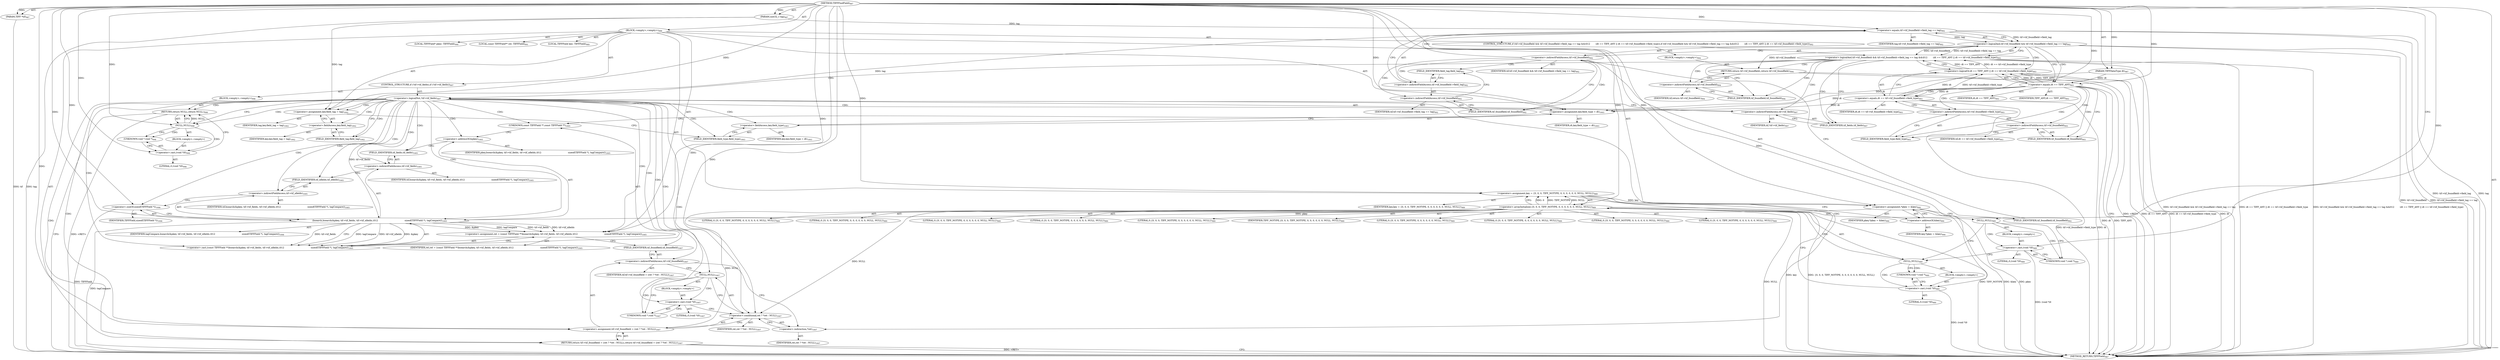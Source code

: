 digraph "TIFFFindField" {  
"27390" [label = <(METHOD,TIFFFindField)<SUB>987</SUB>> ]
"27391" [label = <(PARAM,TIFF *tif)<SUB>987</SUB>> ]
"27392" [label = <(PARAM,uint32_t tag)<SUB>987</SUB>> ]
"27393" [label = <(PARAM,TIFFDataType dt)<SUB>987</SUB>> ]
"27394" [label = <(BLOCK,&lt;empty&gt;,&lt;empty&gt;)<SUB>988</SUB>> ]
"27395" [label = <(LOCAL,TIFFField key: TIFFField)<SUB>989</SUB>> ]
"27396" [label = <(&lt;operator&gt;.assignment,key = {0, 0, 0, TIFF_NOTYPE, 0, 0, 0, 0, 0, 0, NULL, NULL})<SUB>989</SUB>> ]
"27397" [label = <(IDENTIFIER,key,key = {0, 0, 0, TIFF_NOTYPE, 0, 0, 0, 0, 0, 0, NULL, NULL})<SUB>989</SUB>> ]
"27398" [label = <(&lt;operator&gt;.arrayInitializer,{0, 0, 0, TIFF_NOTYPE, 0, 0, 0, 0, 0, 0, NULL, NULL})<SUB>989</SUB>> ]
"27399" [label = <(LITERAL,0,{0, 0, 0, TIFF_NOTYPE, 0, 0, 0, 0, 0, 0, NULL, NULL})<SUB>989</SUB>> ]
"27400" [label = <(LITERAL,0,{0, 0, 0, TIFF_NOTYPE, 0, 0, 0, 0, 0, 0, NULL, NULL})<SUB>989</SUB>> ]
"27401" [label = <(LITERAL,0,{0, 0, 0, TIFF_NOTYPE, 0, 0, 0, 0, 0, 0, NULL, NULL})<SUB>989</SUB>> ]
"27402" [label = <(IDENTIFIER,TIFF_NOTYPE,{0, 0, 0, TIFF_NOTYPE, 0, 0, 0, 0, 0, 0, NULL, NULL})<SUB>989</SUB>> ]
"27403" [label = <(LITERAL,0,{0, 0, 0, TIFF_NOTYPE, 0, 0, 0, 0, 0, 0, NULL, NULL})<SUB>989</SUB>> ]
"27404" [label = <(LITERAL,0,{0, 0, 0, TIFF_NOTYPE, 0, 0, 0, 0, 0, 0, NULL, NULL})<SUB>989</SUB>> ]
"27405" [label = <(LITERAL,0,{0, 0, 0, TIFF_NOTYPE, 0, 0, 0, 0, 0, 0, NULL, NULL})<SUB>989</SUB>> ]
"27406" [label = <(LITERAL,0,{0, 0, 0, TIFF_NOTYPE, 0, 0, 0, 0, 0, 0, NULL, NULL})<SUB>989</SUB>> ]
"27407" [label = <(LITERAL,0,{0, 0, 0, TIFF_NOTYPE, 0, 0, 0, 0, 0, 0, NULL, NULL})<SUB>989</SUB>> ]
"27408" [label = <(LITERAL,0,{0, 0, 0, TIFF_NOTYPE, 0, 0, 0, 0, 0, 0, NULL, NULL})<SUB>989</SUB>> ]
"27409" [label = <(NULL,NULL)<SUB>989</SUB>> ]
"27410" [label = <(BLOCK,&lt;empty&gt;,&lt;empty&gt;)> ]
"27411" [label = <(&lt;operator&gt;.cast,(void *)0)<SUB>989</SUB>> ]
"27412" [label = <(UNKNOWN,void *,void *)<SUB>989</SUB>> ]
"27413" [label = <(LITERAL,0,(void *)0)<SUB>989</SUB>> ]
"27414" [label = <(NULL,NULL)<SUB>989</SUB>> ]
"27415" [label = <(BLOCK,&lt;empty&gt;,&lt;empty&gt;)> ]
"27416" [label = <(&lt;operator&gt;.cast,(void *)0)<SUB>989</SUB>> ]
"27417" [label = <(UNKNOWN,void *,void *)<SUB>989</SUB>> ]
"27418" [label = <(LITERAL,0,(void *)0)<SUB>989</SUB>> ]
"27419" [label = <(LOCAL,TIFFField* pkey: TIFFField)<SUB>990</SUB>> ]
"27420" [label = <(&lt;operator&gt;.assignment,*pkey = &amp;key)<SUB>990</SUB>> ]
"27421" [label = <(IDENTIFIER,pkey,*pkey = &amp;key)<SUB>990</SUB>> ]
"27422" [label = <(&lt;operator&gt;.addressOf,&amp;key)<SUB>990</SUB>> ]
"27423" [label = <(IDENTIFIER,key,*pkey = &amp;key)<SUB>990</SUB>> ]
"27424" [label = <(LOCAL,const TIFFField** ret: TIFFField)<SUB>991</SUB>> ]
"27425" [label = <(CONTROL_STRUCTURE,if (tif-&gt;tif_foundfield &amp;&amp; tif-&gt;tif_foundfield-&gt;field_tag == tag &amp;&amp;\012        (dt == TIFF_ANY || dt == tif-&gt;tif_foundfield-&gt;field_type)),if (tif-&gt;tif_foundfield &amp;&amp; tif-&gt;tif_foundfield-&gt;field_tag == tag &amp;&amp;\012        (dt == TIFF_ANY || dt == tif-&gt;tif_foundfield-&gt;field_type)))<SUB>992</SUB>> ]
"27426" [label = <(&lt;operator&gt;.logicalAnd,tif-&gt;tif_foundfield &amp;&amp; tif-&gt;tif_foundfield-&gt;field_tag == tag &amp;&amp;\012        (dt == TIFF_ANY || dt == tif-&gt;tif_foundfield-&gt;field_type))<SUB>992</SUB>> ]
"27427" [label = <(&lt;operator&gt;.logicalAnd,tif-&gt;tif_foundfield &amp;&amp; tif-&gt;tif_foundfield-&gt;field_tag == tag)<SUB>992</SUB>> ]
"27428" [label = <(&lt;operator&gt;.indirectFieldAccess,tif-&gt;tif_foundfield)<SUB>992</SUB>> ]
"27429" [label = <(IDENTIFIER,tif,tif-&gt;tif_foundfield &amp;&amp; tif-&gt;tif_foundfield-&gt;field_tag == tag)<SUB>992</SUB>> ]
"27430" [label = <(FIELD_IDENTIFIER,tif_foundfield,tif_foundfield)<SUB>992</SUB>> ]
"27431" [label = <(&lt;operator&gt;.equals,tif-&gt;tif_foundfield-&gt;field_tag == tag)<SUB>992</SUB>> ]
"27432" [label = <(&lt;operator&gt;.indirectFieldAccess,tif-&gt;tif_foundfield-&gt;field_tag)<SUB>992</SUB>> ]
"27433" [label = <(&lt;operator&gt;.indirectFieldAccess,tif-&gt;tif_foundfield)<SUB>992</SUB>> ]
"27434" [label = <(IDENTIFIER,tif,tif-&gt;tif_foundfield-&gt;field_tag == tag)<SUB>992</SUB>> ]
"27435" [label = <(FIELD_IDENTIFIER,tif_foundfield,tif_foundfield)<SUB>992</SUB>> ]
"27436" [label = <(FIELD_IDENTIFIER,field_tag,field_tag)<SUB>992</SUB>> ]
"27437" [label = <(IDENTIFIER,tag,tif-&gt;tif_foundfield-&gt;field_tag == tag)<SUB>992</SUB>> ]
"27438" [label = <(&lt;operator&gt;.logicalOr,dt == TIFF_ANY || dt == tif-&gt;tif_foundfield-&gt;field_type)<SUB>993</SUB>> ]
"27439" [label = <(&lt;operator&gt;.equals,dt == TIFF_ANY)<SUB>993</SUB>> ]
"27440" [label = <(IDENTIFIER,dt,dt == TIFF_ANY)<SUB>993</SUB>> ]
"27441" [label = <(IDENTIFIER,TIFF_ANY,dt == TIFF_ANY)<SUB>993</SUB>> ]
"27442" [label = <(&lt;operator&gt;.equals,dt == tif-&gt;tif_foundfield-&gt;field_type)<SUB>993</SUB>> ]
"27443" [label = <(IDENTIFIER,dt,dt == tif-&gt;tif_foundfield-&gt;field_type)<SUB>993</SUB>> ]
"27444" [label = <(&lt;operator&gt;.indirectFieldAccess,tif-&gt;tif_foundfield-&gt;field_type)<SUB>993</SUB>> ]
"27445" [label = <(&lt;operator&gt;.indirectFieldAccess,tif-&gt;tif_foundfield)<SUB>993</SUB>> ]
"27446" [label = <(IDENTIFIER,tif,dt == tif-&gt;tif_foundfield-&gt;field_type)<SUB>993</SUB>> ]
"27447" [label = <(FIELD_IDENTIFIER,tif_foundfield,tif_foundfield)<SUB>993</SUB>> ]
"27448" [label = <(FIELD_IDENTIFIER,field_type,field_type)<SUB>993</SUB>> ]
"27449" [label = <(BLOCK,&lt;empty&gt;,&lt;empty&gt;)<SUB>994</SUB>> ]
"27450" [label = <(RETURN,return tif-&gt;tif_foundfield;,return tif-&gt;tif_foundfield;)<SUB>994</SUB>> ]
"27451" [label = <(&lt;operator&gt;.indirectFieldAccess,tif-&gt;tif_foundfield)<SUB>994</SUB>> ]
"27452" [label = <(IDENTIFIER,tif,return tif-&gt;tif_foundfield;)<SUB>994</SUB>> ]
"27453" [label = <(FIELD_IDENTIFIER,tif_foundfield,tif_foundfield)<SUB>994</SUB>> ]
"27454" [label = <(CONTROL_STRUCTURE,if (!tif-&gt;tif_fields),if (!tif-&gt;tif_fields))<SUB>997</SUB>> ]
"27455" [label = <(&lt;operator&gt;.logicalNot,!tif-&gt;tif_fields)<SUB>997</SUB>> ]
"27456" [label = <(&lt;operator&gt;.indirectFieldAccess,tif-&gt;tif_fields)<SUB>997</SUB>> ]
"27457" [label = <(IDENTIFIER,tif,!tif-&gt;tif_fields)<SUB>997</SUB>> ]
"27458" [label = <(FIELD_IDENTIFIER,tif_fields,tif_fields)<SUB>997</SUB>> ]
"27459" [label = <(BLOCK,&lt;empty&gt;,&lt;empty&gt;)<SUB>998</SUB>> ]
"27460" [label = <(RETURN,return NULL;,return NULL;)<SUB>998</SUB>> ]
"27461" [label = <(NULL,NULL)<SUB>998</SUB>> ]
"27462" [label = <(BLOCK,&lt;empty&gt;,&lt;empty&gt;)> ]
"27463" [label = <(&lt;operator&gt;.cast,(void *)0)<SUB>998</SUB>> ]
"27464" [label = <(UNKNOWN,void *,void *)<SUB>998</SUB>> ]
"27465" [label = <(LITERAL,0,(void *)0)<SUB>998</SUB>> ]
"27466" [label = <(&lt;operator&gt;.assignment,key.field_tag = tag)<SUB>1002</SUB>> ]
"27467" [label = <(&lt;operator&gt;.fieldAccess,key.field_tag)<SUB>1002</SUB>> ]
"27468" [label = <(IDENTIFIER,key,key.field_tag = tag)<SUB>1002</SUB>> ]
"27469" [label = <(FIELD_IDENTIFIER,field_tag,field_tag)<SUB>1002</SUB>> ]
"27470" [label = <(IDENTIFIER,tag,key.field_tag = tag)<SUB>1002</SUB>> ]
"27471" [label = <(&lt;operator&gt;.assignment,key.field_type = dt)<SUB>1003</SUB>> ]
"27472" [label = <(&lt;operator&gt;.fieldAccess,key.field_type)<SUB>1003</SUB>> ]
"27473" [label = <(IDENTIFIER,key,key.field_type = dt)<SUB>1003</SUB>> ]
"27474" [label = <(FIELD_IDENTIFIER,field_type,field_type)<SUB>1003</SUB>> ]
"27475" [label = <(IDENTIFIER,dt,key.field_type = dt)<SUB>1003</SUB>> ]
"27476" [label = <(&lt;operator&gt;.assignment,ret = (const TIFFField **)bsearch(&amp;pkey, tif-&gt;tif_fields, tif-&gt;tif_nfields,\012                                      sizeof(TIFFField *), tagCompare))<SUB>1005</SUB>> ]
"27477" [label = <(IDENTIFIER,ret,ret = (const TIFFField **)bsearch(&amp;pkey, tif-&gt;tif_fields, tif-&gt;tif_nfields,\012                                      sizeof(TIFFField *), tagCompare))<SUB>1005</SUB>> ]
"27478" [label = <(&lt;operator&gt;.cast,(const TIFFField **)bsearch(&amp;pkey, tif-&gt;tif_fields, tif-&gt;tif_nfields,\012                                      sizeof(TIFFField *), tagCompare))<SUB>1005</SUB>> ]
"27479" [label = <(UNKNOWN,const TIFFField **,const TIFFField **)<SUB>1005</SUB>> ]
"27480" [label = <(bsearch,bsearch(&amp;pkey, tif-&gt;tif_fields, tif-&gt;tif_nfields,\012                                      sizeof(TIFFField *), tagCompare))<SUB>1005</SUB>> ]
"27481" [label = <(&lt;operator&gt;.addressOf,&amp;pkey)<SUB>1005</SUB>> ]
"27482" [label = <(IDENTIFIER,pkey,bsearch(&amp;pkey, tif-&gt;tif_fields, tif-&gt;tif_nfields,\012                                      sizeof(TIFFField *), tagCompare))<SUB>1005</SUB>> ]
"27483" [label = <(&lt;operator&gt;.indirectFieldAccess,tif-&gt;tif_fields)<SUB>1005</SUB>> ]
"27484" [label = <(IDENTIFIER,tif,bsearch(&amp;pkey, tif-&gt;tif_fields, tif-&gt;tif_nfields,\012                                      sizeof(TIFFField *), tagCompare))<SUB>1005</SUB>> ]
"27485" [label = <(FIELD_IDENTIFIER,tif_fields,tif_fields)<SUB>1005</SUB>> ]
"27486" [label = <(&lt;operator&gt;.indirectFieldAccess,tif-&gt;tif_nfields)<SUB>1005</SUB>> ]
"27487" [label = <(IDENTIFIER,tif,bsearch(&amp;pkey, tif-&gt;tif_fields, tif-&gt;tif_nfields,\012                                      sizeof(TIFFField *), tagCompare))<SUB>1005</SUB>> ]
"27488" [label = <(FIELD_IDENTIFIER,tif_nfields,tif_nfields)<SUB>1005</SUB>> ]
"27489" [label = <(&lt;operator&gt;.sizeOf,sizeof(TIFFField *))<SUB>1006</SUB>> ]
"27490" [label = <(IDENTIFIER,TIFFField,sizeof(TIFFField *))<SUB>1006</SUB>> ]
"27491" [label = <(IDENTIFIER,tagCompare,bsearch(&amp;pkey, tif-&gt;tif_fields, tif-&gt;tif_nfields,\012                                      sizeof(TIFFField *), tagCompare))<SUB>1006</SUB>> ]
"27492" [label = <(RETURN,return tif-&gt;tif_foundfield = (ret ? *ret : NULL);,return tif-&gt;tif_foundfield = (ret ? *ret : NULL);)<SUB>1007</SUB>> ]
"27493" [label = <(&lt;operator&gt;.assignment,tif-&gt;tif_foundfield = (ret ? *ret : NULL))<SUB>1007</SUB>> ]
"27494" [label = <(&lt;operator&gt;.indirectFieldAccess,tif-&gt;tif_foundfield)<SUB>1007</SUB>> ]
"27495" [label = <(IDENTIFIER,tif,tif-&gt;tif_foundfield = (ret ? *ret : NULL))<SUB>1007</SUB>> ]
"27496" [label = <(FIELD_IDENTIFIER,tif_foundfield,tif_foundfield)<SUB>1007</SUB>> ]
"27497" [label = <(&lt;operator&gt;.conditional,ret ? *ret : NULL)<SUB>1007</SUB>> ]
"27498" [label = <(IDENTIFIER,ret,ret ? *ret : NULL)<SUB>1007</SUB>> ]
"27499" [label = <(&lt;operator&gt;.indirection,*ret)<SUB>1007</SUB>> ]
"27500" [label = <(IDENTIFIER,ret,ret ? *ret : NULL)<SUB>1007</SUB>> ]
"27501" [label = <(NULL,NULL)<SUB>1007</SUB>> ]
"27502" [label = <(BLOCK,&lt;empty&gt;,&lt;empty&gt;)> ]
"27503" [label = <(&lt;operator&gt;.cast,(void *)0)<SUB>1007</SUB>> ]
"27504" [label = <(UNKNOWN,void *,void *)<SUB>1007</SUB>> ]
"27505" [label = <(LITERAL,0,(void *)0)<SUB>1007</SUB>> ]
"27506" [label = <(METHOD_RETURN,TIFFField)<SUB>987</SUB>> ]
  "27390" -> "27391"  [ label = "AST: "] 
  "27390" -> "27392"  [ label = "AST: "] 
  "27390" -> "27393"  [ label = "AST: "] 
  "27390" -> "27394"  [ label = "AST: "] 
  "27390" -> "27506"  [ label = "AST: "] 
  "27394" -> "27395"  [ label = "AST: "] 
  "27394" -> "27396"  [ label = "AST: "] 
  "27394" -> "27419"  [ label = "AST: "] 
  "27394" -> "27420"  [ label = "AST: "] 
  "27394" -> "27424"  [ label = "AST: "] 
  "27394" -> "27425"  [ label = "AST: "] 
  "27394" -> "27454"  [ label = "AST: "] 
  "27394" -> "27466"  [ label = "AST: "] 
  "27394" -> "27471"  [ label = "AST: "] 
  "27394" -> "27476"  [ label = "AST: "] 
  "27394" -> "27492"  [ label = "AST: "] 
  "27396" -> "27397"  [ label = "AST: "] 
  "27396" -> "27398"  [ label = "AST: "] 
  "27398" -> "27399"  [ label = "AST: "] 
  "27398" -> "27400"  [ label = "AST: "] 
  "27398" -> "27401"  [ label = "AST: "] 
  "27398" -> "27402"  [ label = "AST: "] 
  "27398" -> "27403"  [ label = "AST: "] 
  "27398" -> "27404"  [ label = "AST: "] 
  "27398" -> "27405"  [ label = "AST: "] 
  "27398" -> "27406"  [ label = "AST: "] 
  "27398" -> "27407"  [ label = "AST: "] 
  "27398" -> "27408"  [ label = "AST: "] 
  "27398" -> "27409"  [ label = "AST: "] 
  "27398" -> "27414"  [ label = "AST: "] 
  "27409" -> "27410"  [ label = "AST: "] 
  "27410" -> "27411"  [ label = "AST: "] 
  "27411" -> "27412"  [ label = "AST: "] 
  "27411" -> "27413"  [ label = "AST: "] 
  "27414" -> "27415"  [ label = "AST: "] 
  "27415" -> "27416"  [ label = "AST: "] 
  "27416" -> "27417"  [ label = "AST: "] 
  "27416" -> "27418"  [ label = "AST: "] 
  "27420" -> "27421"  [ label = "AST: "] 
  "27420" -> "27422"  [ label = "AST: "] 
  "27422" -> "27423"  [ label = "AST: "] 
  "27425" -> "27426"  [ label = "AST: "] 
  "27425" -> "27449"  [ label = "AST: "] 
  "27426" -> "27427"  [ label = "AST: "] 
  "27426" -> "27438"  [ label = "AST: "] 
  "27427" -> "27428"  [ label = "AST: "] 
  "27427" -> "27431"  [ label = "AST: "] 
  "27428" -> "27429"  [ label = "AST: "] 
  "27428" -> "27430"  [ label = "AST: "] 
  "27431" -> "27432"  [ label = "AST: "] 
  "27431" -> "27437"  [ label = "AST: "] 
  "27432" -> "27433"  [ label = "AST: "] 
  "27432" -> "27436"  [ label = "AST: "] 
  "27433" -> "27434"  [ label = "AST: "] 
  "27433" -> "27435"  [ label = "AST: "] 
  "27438" -> "27439"  [ label = "AST: "] 
  "27438" -> "27442"  [ label = "AST: "] 
  "27439" -> "27440"  [ label = "AST: "] 
  "27439" -> "27441"  [ label = "AST: "] 
  "27442" -> "27443"  [ label = "AST: "] 
  "27442" -> "27444"  [ label = "AST: "] 
  "27444" -> "27445"  [ label = "AST: "] 
  "27444" -> "27448"  [ label = "AST: "] 
  "27445" -> "27446"  [ label = "AST: "] 
  "27445" -> "27447"  [ label = "AST: "] 
  "27449" -> "27450"  [ label = "AST: "] 
  "27450" -> "27451"  [ label = "AST: "] 
  "27451" -> "27452"  [ label = "AST: "] 
  "27451" -> "27453"  [ label = "AST: "] 
  "27454" -> "27455"  [ label = "AST: "] 
  "27454" -> "27459"  [ label = "AST: "] 
  "27455" -> "27456"  [ label = "AST: "] 
  "27456" -> "27457"  [ label = "AST: "] 
  "27456" -> "27458"  [ label = "AST: "] 
  "27459" -> "27460"  [ label = "AST: "] 
  "27460" -> "27461"  [ label = "AST: "] 
  "27461" -> "27462"  [ label = "AST: "] 
  "27462" -> "27463"  [ label = "AST: "] 
  "27463" -> "27464"  [ label = "AST: "] 
  "27463" -> "27465"  [ label = "AST: "] 
  "27466" -> "27467"  [ label = "AST: "] 
  "27466" -> "27470"  [ label = "AST: "] 
  "27467" -> "27468"  [ label = "AST: "] 
  "27467" -> "27469"  [ label = "AST: "] 
  "27471" -> "27472"  [ label = "AST: "] 
  "27471" -> "27475"  [ label = "AST: "] 
  "27472" -> "27473"  [ label = "AST: "] 
  "27472" -> "27474"  [ label = "AST: "] 
  "27476" -> "27477"  [ label = "AST: "] 
  "27476" -> "27478"  [ label = "AST: "] 
  "27478" -> "27479"  [ label = "AST: "] 
  "27478" -> "27480"  [ label = "AST: "] 
  "27480" -> "27481"  [ label = "AST: "] 
  "27480" -> "27483"  [ label = "AST: "] 
  "27480" -> "27486"  [ label = "AST: "] 
  "27480" -> "27489"  [ label = "AST: "] 
  "27480" -> "27491"  [ label = "AST: "] 
  "27481" -> "27482"  [ label = "AST: "] 
  "27483" -> "27484"  [ label = "AST: "] 
  "27483" -> "27485"  [ label = "AST: "] 
  "27486" -> "27487"  [ label = "AST: "] 
  "27486" -> "27488"  [ label = "AST: "] 
  "27489" -> "27490"  [ label = "AST: "] 
  "27492" -> "27493"  [ label = "AST: "] 
  "27493" -> "27494"  [ label = "AST: "] 
  "27493" -> "27497"  [ label = "AST: "] 
  "27494" -> "27495"  [ label = "AST: "] 
  "27494" -> "27496"  [ label = "AST: "] 
  "27497" -> "27498"  [ label = "AST: "] 
  "27497" -> "27499"  [ label = "AST: "] 
  "27497" -> "27501"  [ label = "AST: "] 
  "27499" -> "27500"  [ label = "AST: "] 
  "27501" -> "27502"  [ label = "AST: "] 
  "27502" -> "27503"  [ label = "AST: "] 
  "27503" -> "27504"  [ label = "AST: "] 
  "27503" -> "27505"  [ label = "AST: "] 
  "27396" -> "27422"  [ label = "CFG: "] 
  "27420" -> "27430"  [ label = "CFG: "] 
  "27466" -> "27474"  [ label = "CFG: "] 
  "27471" -> "27479"  [ label = "CFG: "] 
  "27476" -> "27496"  [ label = "CFG: "] 
  "27492" -> "27506"  [ label = "CFG: "] 
  "27398" -> "27396"  [ label = "CFG: "] 
  "27422" -> "27420"  [ label = "CFG: "] 
  "27426" -> "27453"  [ label = "CFG: "] 
  "27426" -> "27458"  [ label = "CFG: "] 
  "27455" -> "27461"  [ label = "CFG: "] 
  "27455" -> "27469"  [ label = "CFG: "] 
  "27467" -> "27466"  [ label = "CFG: "] 
  "27472" -> "27471"  [ label = "CFG: "] 
  "27478" -> "27476"  [ label = "CFG: "] 
  "27493" -> "27492"  [ label = "CFG: "] 
  "27409" -> "27412"  [ label = "CFG: "] 
  "27409" -> "27414"  [ label = "CFG: "] 
  "27414" -> "27417"  [ label = "CFG: "] 
  "27414" -> "27398"  [ label = "CFG: "] 
  "27427" -> "27426"  [ label = "CFG: "] 
  "27427" -> "27439"  [ label = "CFG: "] 
  "27438" -> "27426"  [ label = "CFG: "] 
  "27450" -> "27506"  [ label = "CFG: "] 
  "27456" -> "27455"  [ label = "CFG: "] 
  "27460" -> "27506"  [ label = "CFG: "] 
  "27469" -> "27467"  [ label = "CFG: "] 
  "27474" -> "27472"  [ label = "CFG: "] 
  "27479" -> "27481"  [ label = "CFG: "] 
  "27480" -> "27478"  [ label = "CFG: "] 
  "27494" -> "27501"  [ label = "CFG: "] 
  "27494" -> "27499"  [ label = "CFG: "] 
  "27497" -> "27493"  [ label = "CFG: "] 
  "27428" -> "27427"  [ label = "CFG: "] 
  "27428" -> "27435"  [ label = "CFG: "] 
  "27431" -> "27427"  [ label = "CFG: "] 
  "27439" -> "27438"  [ label = "CFG: "] 
  "27439" -> "27447"  [ label = "CFG: "] 
  "27442" -> "27438"  [ label = "CFG: "] 
  "27451" -> "27450"  [ label = "CFG: "] 
  "27458" -> "27456"  [ label = "CFG: "] 
  "27461" -> "27464"  [ label = "CFG: "] 
  "27461" -> "27460"  [ label = "CFG: "] 
  "27481" -> "27485"  [ label = "CFG: "] 
  "27483" -> "27488"  [ label = "CFG: "] 
  "27486" -> "27489"  [ label = "CFG: "] 
  "27489" -> "27480"  [ label = "CFG: "] 
  "27496" -> "27494"  [ label = "CFG: "] 
  "27499" -> "27497"  [ label = "CFG: "] 
  "27501" -> "27504"  [ label = "CFG: "] 
  "27501" -> "27497"  [ label = "CFG: "] 
  "27411" -> "27414"  [ label = "CFG: "] 
  "27416" -> "27398"  [ label = "CFG: "] 
  "27430" -> "27428"  [ label = "CFG: "] 
  "27432" -> "27431"  [ label = "CFG: "] 
  "27444" -> "27442"  [ label = "CFG: "] 
  "27453" -> "27451"  [ label = "CFG: "] 
  "27485" -> "27483"  [ label = "CFG: "] 
  "27488" -> "27486"  [ label = "CFG: "] 
  "27412" -> "27411"  [ label = "CFG: "] 
  "27417" -> "27416"  [ label = "CFG: "] 
  "27433" -> "27436"  [ label = "CFG: "] 
  "27436" -> "27432"  [ label = "CFG: "] 
  "27445" -> "27448"  [ label = "CFG: "] 
  "27448" -> "27444"  [ label = "CFG: "] 
  "27463" -> "27460"  [ label = "CFG: "] 
  "27503" -> "27497"  [ label = "CFG: "] 
  "27435" -> "27433"  [ label = "CFG: "] 
  "27447" -> "27445"  [ label = "CFG: "] 
  "27464" -> "27463"  [ label = "CFG: "] 
  "27504" -> "27503"  [ label = "CFG: "] 
  "27390" -> "27409"  [ label = "CFG: "] 
  "27460" -> "27506"  [ label = "DDG: &lt;RET&gt;"] 
  "27492" -> "27506"  [ label = "DDG: &lt;RET&gt;"] 
  "27450" -> "27506"  [ label = "DDG: &lt;RET&gt;"] 
  "27391" -> "27506"  [ label = "DDG: tif"] 
  "27392" -> "27506"  [ label = "DDG: tag"] 
  "27393" -> "27506"  [ label = "DDG: dt"] 
  "27396" -> "27506"  [ label = "DDG: key"] 
  "27398" -> "27506"  [ label = "DDG: NULL"] 
  "27411" -> "27506"  [ label = "DDG: (void *)0"] 
  "27416" -> "27506"  [ label = "DDG: (void *)0"] 
  "27396" -> "27506"  [ label = "DDG: {0, 0, 0, TIFF_NOTYPE, 0, 0, 0, 0, 0, 0, NULL, NULL}"] 
  "27420" -> "27506"  [ label = "DDG: pkey"] 
  "27420" -> "27506"  [ label = "DDG: &amp;key"] 
  "27427" -> "27506"  [ label = "DDG: tif-&gt;tif_foundfield"] 
  "27431" -> "27506"  [ label = "DDG: tif-&gt;tif_foundfield-&gt;field_tag"] 
  "27431" -> "27506"  [ label = "DDG: tag"] 
  "27427" -> "27506"  [ label = "DDG: tif-&gt;tif_foundfield-&gt;field_tag == tag"] 
  "27426" -> "27506"  [ label = "DDG: tif-&gt;tif_foundfield &amp;&amp; tif-&gt;tif_foundfield-&gt;field_tag == tag"] 
  "27439" -> "27506"  [ label = "DDG: dt"] 
  "27438" -> "27506"  [ label = "DDG: dt == TIFF_ANY"] 
  "27442" -> "27506"  [ label = "DDG: dt"] 
  "27442" -> "27506"  [ label = "DDG: tif-&gt;tif_foundfield-&gt;field_type"] 
  "27438" -> "27506"  [ label = "DDG: dt == tif-&gt;tif_foundfield-&gt;field_type"] 
  "27426" -> "27506"  [ label = "DDG: dt == TIFF_ANY || dt == tif-&gt;tif_foundfield-&gt;field_type"] 
  "27426" -> "27506"  [ label = "DDG: tif-&gt;tif_foundfield &amp;&amp; tif-&gt;tif_foundfield-&gt;field_tag == tag &amp;&amp;\012        (dt == TIFF_ANY || dt == tif-&gt;tif_foundfield-&gt;field_type)"] 
  "27398" -> "27506"  [ label = "DDG: TIFF_NOTYPE"] 
  "27480" -> "27506"  [ label = "DDG: tagCompare"] 
  "27439" -> "27506"  [ label = "DDG: TIFF_ANY"] 
  "27489" -> "27506"  [ label = "DDG: TIFFField"] 
  "27390" -> "27391"  [ label = "DDG: "] 
  "27390" -> "27392"  [ label = "DDG: "] 
  "27390" -> "27393"  [ label = "DDG: "] 
  "27398" -> "27396"  [ label = "DDG: 0"] 
  "27398" -> "27396"  [ label = "DDG: TIFF_NOTYPE"] 
  "27398" -> "27396"  [ label = "DDG: NULL"] 
  "27396" -> "27420"  [ label = "DDG: key"] 
  "27390" -> "27420"  [ label = "DDG: "] 
  "27431" -> "27466"  [ label = "DDG: tag"] 
  "27392" -> "27466"  [ label = "DDG: tag"] 
  "27390" -> "27466"  [ label = "DDG: "] 
  "27439" -> "27471"  [ label = "DDG: dt"] 
  "27442" -> "27471"  [ label = "DDG: dt"] 
  "27393" -> "27471"  [ label = "DDG: dt"] 
  "27390" -> "27471"  [ label = "DDG: "] 
  "27480" -> "27476"  [ label = "DDG: &amp;pkey"] 
  "27480" -> "27476"  [ label = "DDG: tagCompare"] 
  "27480" -> "27476"  [ label = "DDG: tif-&gt;tif_fields"] 
  "27480" -> "27476"  [ label = "DDG: tif-&gt;tif_nfields"] 
  "27390" -> "27396"  [ label = "DDG: "] 
  "27390" -> "27476"  [ label = "DDG: "] 
  "27390" -> "27493"  [ label = "DDG: "] 
  "27398" -> "27493"  [ label = "DDG: NULL"] 
  "27390" -> "27398"  [ label = "DDG: "] 
  "27427" -> "27426"  [ label = "DDG: tif-&gt;tif_foundfield"] 
  "27427" -> "27426"  [ label = "DDG: tif-&gt;tif_foundfield-&gt;field_tag == tag"] 
  "27438" -> "27426"  [ label = "DDG: dt == TIFF_ANY"] 
  "27438" -> "27426"  [ label = "DDG: dt == tif-&gt;tif_foundfield-&gt;field_type"] 
  "27427" -> "27450"  [ label = "DDG: tif-&gt;tif_foundfield"] 
  "27461" -> "27460"  [ label = "DDG: NULL"] 
  "27480" -> "27478"  [ label = "DDG: &amp;pkey"] 
  "27480" -> "27478"  [ label = "DDG: tagCompare"] 
  "27480" -> "27478"  [ label = "DDG: tif-&gt;tif_fields"] 
  "27480" -> "27478"  [ label = "DDG: tif-&gt;tif_nfields"] 
  "27431" -> "27427"  [ label = "DDG: tif-&gt;tif_foundfield-&gt;field_tag"] 
  "27431" -> "27427"  [ label = "DDG: tag"] 
  "27439" -> "27438"  [ label = "DDG: dt"] 
  "27439" -> "27438"  [ label = "DDG: TIFF_ANY"] 
  "27442" -> "27438"  [ label = "DDG: dt"] 
  "27442" -> "27438"  [ label = "DDG: tif-&gt;tif_foundfield-&gt;field_type"] 
  "27390" -> "27461"  [ label = "DDG: "] 
  "27420" -> "27480"  [ label = "DDG: pkey"] 
  "27390" -> "27480"  [ label = "DDG: "] 
  "27455" -> "27480"  [ label = "DDG: tif-&gt;tif_fields"] 
  "27390" -> "27497"  [ label = "DDG: "] 
  "27398" -> "27497"  [ label = "DDG: NULL"] 
  "27390" -> "27411"  [ label = "DDG: "] 
  "27390" -> "27416"  [ label = "DDG: "] 
  "27392" -> "27431"  [ label = "DDG: tag"] 
  "27390" -> "27431"  [ label = "DDG: "] 
  "27393" -> "27439"  [ label = "DDG: dt"] 
  "27390" -> "27439"  [ label = "DDG: "] 
  "27439" -> "27442"  [ label = "DDG: dt"] 
  "27390" -> "27442"  [ label = "DDG: "] 
  "27390" -> "27489"  [ label = "DDG: "] 
  "27390" -> "27463"  [ label = "DDG: "] 
  "27390" -> "27503"  [ label = "DDG: "] 
  "27426" -> "27451"  [ label = "CDG: "] 
  "27426" -> "27455"  [ label = "CDG: "] 
  "27426" -> "27450"  [ label = "CDG: "] 
  "27426" -> "27456"  [ label = "CDG: "] 
  "27426" -> "27453"  [ label = "CDG: "] 
  "27426" -> "27458"  [ label = "CDG: "] 
  "27455" -> "27488"  [ label = "CDG: "] 
  "27455" -> "27496"  [ label = "CDG: "] 
  "27455" -> "27467"  [ label = "CDG: "] 
  "27455" -> "27472"  [ label = "CDG: "] 
  "27455" -> "27460"  [ label = "CDG: "] 
  "27455" -> "27485"  [ label = "CDG: "] 
  "27455" -> "27486"  [ label = "CDG: "] 
  "27455" -> "27479"  [ label = "CDG: "] 
  "27455" -> "27494"  [ label = "CDG: "] 
  "27455" -> "27481"  [ label = "CDG: "] 
  "27455" -> "27497"  [ label = "CDG: "] 
  "27455" -> "27480"  [ label = "CDG: "] 
  "27455" -> "27476"  [ label = "CDG: "] 
  "27455" -> "27489"  [ label = "CDG: "] 
  "27455" -> "27493"  [ label = "CDG: "] 
  "27455" -> "27483"  [ label = "CDG: "] 
  "27455" -> "27474"  [ label = "CDG: "] 
  "27455" -> "27471"  [ label = "CDG: "] 
  "27455" -> "27466"  [ label = "CDG: "] 
  "27455" -> "27469"  [ label = "CDG: "] 
  "27455" -> "27461"  [ label = "CDG: "] 
  "27455" -> "27492"  [ label = "CDG: "] 
  "27455" -> "27478"  [ label = "CDG: "] 
  "27455" -> "27501"  [ label = "CDG: "] 
  "27455" -> "27499"  [ label = "CDG: "] 
  "27409" -> "27411"  [ label = "CDG: "] 
  "27409" -> "27412"  [ label = "CDG: "] 
  "27414" -> "27417"  [ label = "CDG: "] 
  "27414" -> "27416"  [ label = "CDG: "] 
  "27427" -> "27439"  [ label = "CDG: "] 
  "27427" -> "27438"  [ label = "CDG: "] 
  "27428" -> "27431"  [ label = "CDG: "] 
  "27428" -> "27435"  [ label = "CDG: "] 
  "27428" -> "27432"  [ label = "CDG: "] 
  "27428" -> "27433"  [ label = "CDG: "] 
  "27428" -> "27436"  [ label = "CDG: "] 
  "27439" -> "27447"  [ label = "CDG: "] 
  "27439" -> "27442"  [ label = "CDG: "] 
  "27439" -> "27448"  [ label = "CDG: "] 
  "27439" -> "27445"  [ label = "CDG: "] 
  "27439" -> "27444"  [ label = "CDG: "] 
  "27461" -> "27464"  [ label = "CDG: "] 
  "27461" -> "27463"  [ label = "CDG: "] 
  "27501" -> "27503"  [ label = "CDG: "] 
  "27501" -> "27504"  [ label = "CDG: "] 
}

